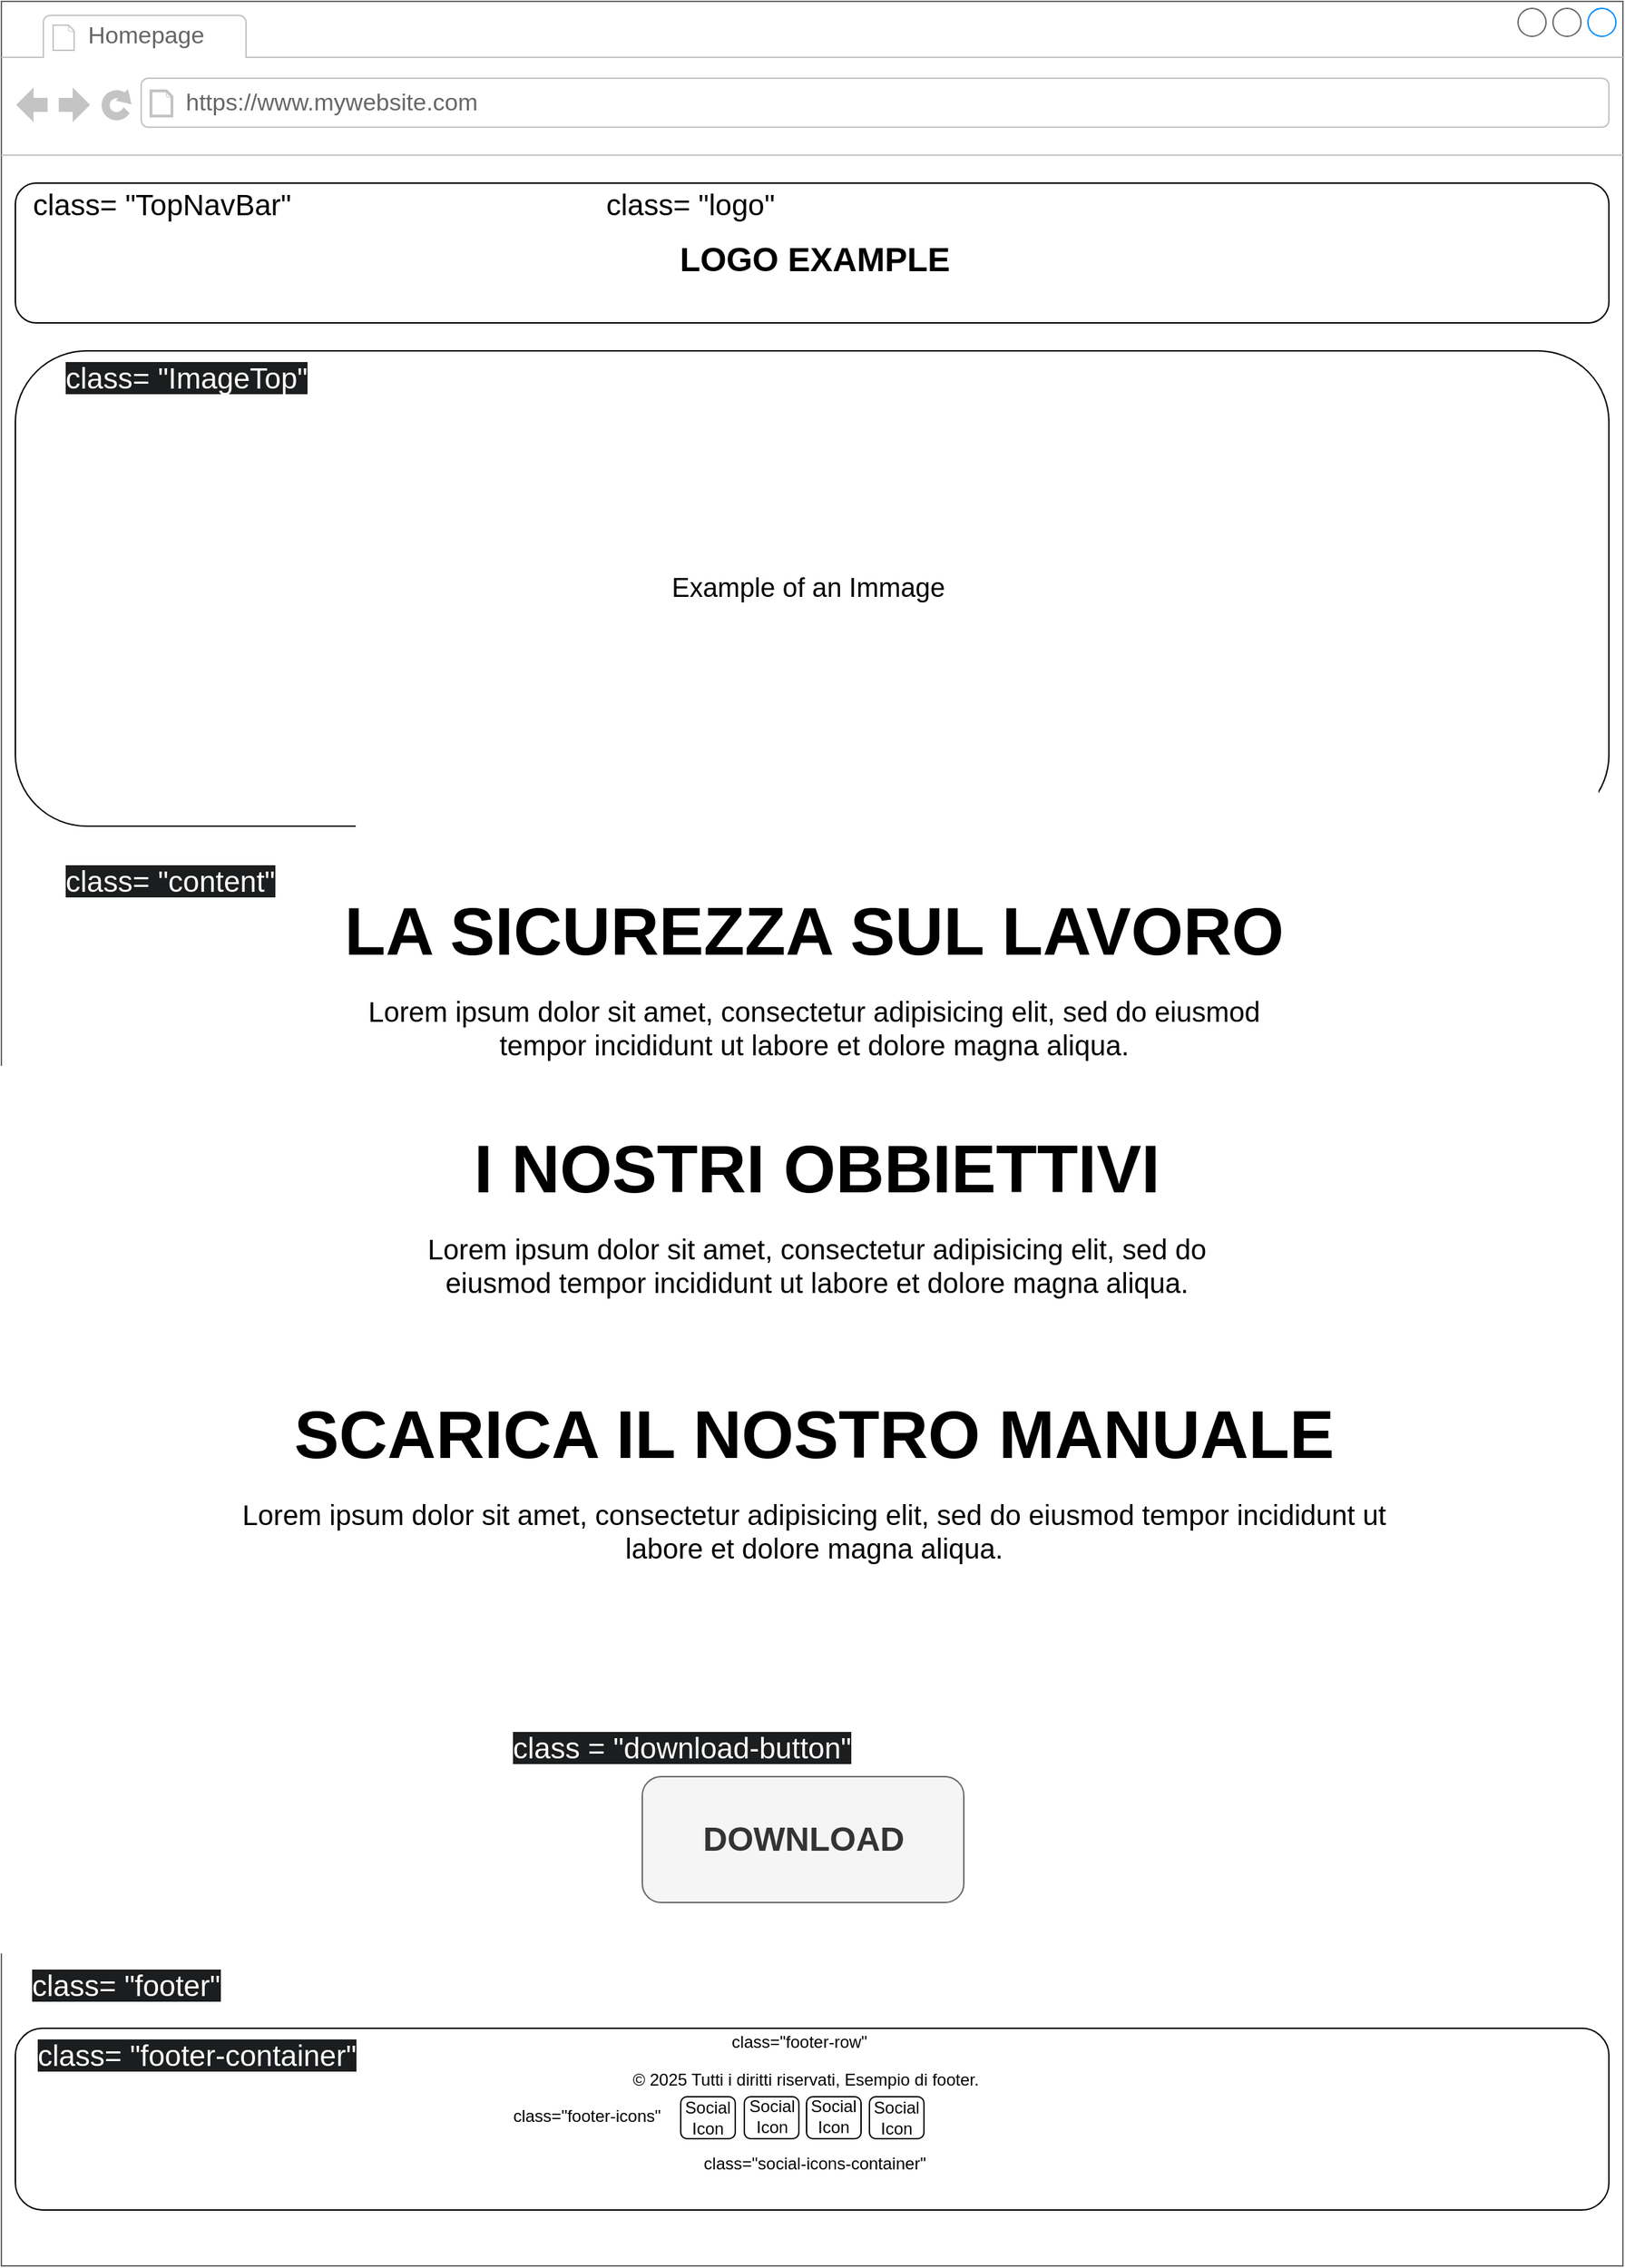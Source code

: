 <mxfile version="26.0.9">
  <diagram name="Pagina-1" id="QibgjOniL0vtOL7bSYvJ">
    <mxGraphModel dx="1187" dy="1378" grid="1" gridSize="10" guides="1" tooltips="1" connect="1" arrows="1" fold="1" page="1" pageScale="1" pageWidth="1169" pageHeight="827" math="0" shadow="0">
      <root>
        <mxCell id="0" />
        <mxCell id="1" parent="0" />
        <mxCell id="GLVEf8dOy-uqK-uEIykc-17" value="" style="strokeWidth=1;shadow=0;dashed=0;align=center;html=1;shape=mxgraph.mockup.containers.browserWindow;rSize=0;strokeColor=#666666;strokeColor2=#008cff;strokeColor3=#c4c4c4;mainText=,;recursiveResize=0;fillColor=default;" parent="1" vertex="1">
          <mxGeometry x="6" width="1160" height="1620" as="geometry" />
        </mxCell>
        <mxCell id="GLVEf8dOy-uqK-uEIykc-18" value="Homepage" style="strokeWidth=1;shadow=0;dashed=0;align=center;html=1;shape=mxgraph.mockup.containers.anchor;fontSize=17;fontColor=#666666;align=left;whiteSpace=wrap;" parent="GLVEf8dOy-uqK-uEIykc-17" vertex="1">
          <mxGeometry x="60" y="12" width="110" height="26" as="geometry" />
        </mxCell>
        <mxCell id="GLVEf8dOy-uqK-uEIykc-19" value="https://www.mywebsite.com" style="strokeWidth=1;shadow=0;dashed=0;align=center;html=1;shape=mxgraph.mockup.containers.anchor;rSize=0;fontSize=17;fontColor=#666666;align=left;" parent="GLVEf8dOy-uqK-uEIykc-17" vertex="1">
          <mxGeometry x="130" y="60" width="250" height="26" as="geometry" />
        </mxCell>
        <mxCell id="GLVEf8dOy-uqK-uEIykc-20" value="" style="rounded=1;whiteSpace=wrap;html=1;" parent="GLVEf8dOy-uqK-uEIykc-17" vertex="1">
          <mxGeometry x="10" y="130" width="1140" height="100" as="geometry" />
        </mxCell>
        <mxCell id="GLVEf8dOy-uqK-uEIykc-21" value="&lt;font face=&quot;Helvetica&quot; style=&quot;font-size: 24px;&quot;&gt;&lt;b style=&quot;&quot;&gt;LOGO EXAMPLE&lt;/b&gt;&lt;/font&gt;" style="text;html=1;align=center;verticalAlign=middle;whiteSpace=wrap;rounded=0;strokeWidth=2;" parent="GLVEf8dOy-uqK-uEIykc-17" vertex="1">
          <mxGeometry x="461.5" y="170" width="240" height="30" as="geometry" />
        </mxCell>
        <mxCell id="GLVEf8dOy-uqK-uEIykc-24" value="&lt;span style=&quot;font-size: 24px;&quot;&gt;&lt;b&gt;DOWNLOAD&lt;/b&gt;&lt;/span&gt;" style="rounded=1;fillColor=#f5f5f5;strokeColor=#666666;html=1;whiteSpace=wrap;fontColor=#333333;align=center;verticalAlign=middle;fontStyle=0;fontSize=12;sketch=0;" parent="GLVEf8dOy-uqK-uEIykc-17" vertex="1">
          <mxGeometry x="458.5" y="1270" width="230" height="90" as="geometry" />
        </mxCell>
        <mxCell id="GLVEf8dOy-uqK-uEIykc-25" value="&lt;h1 style=&quot;text-align: center; margin-top: 0px;&quot;&gt;&lt;font style=&quot;font-size: 48px;&quot;&gt;I NOSTRI OBBIETTIVI&lt;/font&gt;&lt;/h1&gt;&lt;p style=&quot;text-align: center;&quot;&gt;&lt;font style=&quot;font-size: 20px;&quot;&gt;Lorem ipsum dolor sit amet, consectetur adipisicing elit, sed do eiusmod tempor incididunt ut labore et dolore magna aliqua.&lt;/font&gt;&lt;/p&gt;" style="text;html=1;whiteSpace=wrap;overflow=hidden;rounded=0;" parent="GLVEf8dOy-uqK-uEIykc-17" vertex="1">
          <mxGeometry x="280" y="800" width="605" height="190" as="geometry" />
        </mxCell>
        <mxCell id="GLVEf8dOy-uqK-uEIykc-26" value="&lt;h1 style=&quot;text-align: center; margin-top: 0px;&quot;&gt;&lt;font style=&quot;font-size: 48px;&quot;&gt;LA SICUREZZA SUL LAVORO&lt;/font&gt;&lt;/h1&gt;&lt;p style=&quot;text-align: center;&quot;&gt;&lt;font style=&quot;font-size: 20px;&quot;&gt;Lorem ipsum dolor sit amet, consectetur adipisicing elit, sed do eiusmod tempor incididunt ut labore et dolore magna aliqua.&lt;/font&gt;&lt;/p&gt;" style="text;html=1;whiteSpace=wrap;overflow=hidden;rounded=0;" parent="GLVEf8dOy-uqK-uEIykc-17" vertex="1">
          <mxGeometry x="228.75" y="630" width="702.5" height="190" as="geometry" />
        </mxCell>
        <mxCell id="GLVEf8dOy-uqK-uEIykc-27" value="&lt;font style=&quot;font-size: 19px;&quot;&gt;Example of an Immage&amp;nbsp;&lt;/font&gt;" style="rounded=1;whiteSpace=wrap;html=1;align=center;" parent="GLVEf8dOy-uqK-uEIykc-17" vertex="1">
          <mxGeometry x="10" y="250" width="1140" height="340" as="geometry" />
        </mxCell>
        <mxCell id="GLVEf8dOy-uqK-uEIykc-28" value="&lt;h1 style=&quot;text-align: center; margin-top: 0px;&quot;&gt;&lt;span style=&quot;font-size: 48px;&quot;&gt;SCARICA IL NOSTRO MANUALE&lt;/span&gt;&lt;/h1&gt;&lt;p style=&quot;text-align: center;&quot;&gt;&lt;font style=&quot;font-size: 20px;&quot;&gt;Lorem ipsum dolor sit amet, consectetur adipisicing elit, sed do eiusmod tempor incididunt ut labore et dolore magna aliqua.&lt;/font&gt;&lt;/p&gt;" style="text;html=1;whiteSpace=wrap;overflow=hidden;rounded=0;" parent="GLVEf8dOy-uqK-uEIykc-17" vertex="1">
          <mxGeometry x="153.75" y="990" width="852.5" height="190" as="geometry" />
        </mxCell>
        <mxCell id="GLVEf8dOy-uqK-uEIykc-29" value="" style="rounded=1;whiteSpace=wrap;html=1;" parent="GLVEf8dOy-uqK-uEIykc-17" vertex="1">
          <mxGeometry x="10" y="1450" width="1140" height="130" as="geometry" />
        </mxCell>
        <mxCell id="GLVEf8dOy-uqK-uEIykc-30" value="© 2025 Tutti i diritti riservati, Esempio di footer." style="text;html=1;align=center;verticalAlign=middle;whiteSpace=wrap;rounded=0;" parent="GLVEf8dOy-uqK-uEIykc-17" vertex="1">
          <mxGeometry x="411" y="1472" width="329" height="30" as="geometry" />
        </mxCell>
        <mxCell id="GLVEf8dOy-uqK-uEIykc-31" value="Social Icon" style="text;html=1;align=center;verticalAlign=middle;whiteSpace=wrap;rounded=0;" parent="GLVEf8dOy-uqK-uEIykc-17" vertex="1">
          <mxGeometry x="491" y="1504" width="29" height="20" as="geometry" />
        </mxCell>
        <mxCell id="GLVEf8dOy-uqK-uEIykc-32" value="Social Icon" style="text;html=1;align=center;verticalAlign=middle;whiteSpace=wrap;rounded=0;" parent="GLVEf8dOy-uqK-uEIykc-17" vertex="1">
          <mxGeometry x="536.5" y="1503" width="29" height="20" as="geometry" />
        </mxCell>
        <mxCell id="GLVEf8dOy-uqK-uEIykc-33" value="Social Icon" style="text;html=1;align=center;verticalAlign=middle;whiteSpace=wrap;rounded=0;" parent="GLVEf8dOy-uqK-uEIykc-17" vertex="1">
          <mxGeometry x="581" y="1503" width="29" height="20" as="geometry" />
        </mxCell>
        <mxCell id="GLVEf8dOy-uqK-uEIykc-34" value="Social Icon" style="text;html=1;align=center;verticalAlign=middle;whiteSpace=wrap;rounded=0;" parent="GLVEf8dOy-uqK-uEIykc-17" vertex="1">
          <mxGeometry x="626" y="1504" width="29" height="20" as="geometry" />
        </mxCell>
        <mxCell id="GLVEf8dOy-uqK-uEIykc-35" value="" style="rounded=1;whiteSpace=wrap;html=1;fillColor=none;" parent="GLVEf8dOy-uqK-uEIykc-17" vertex="1">
          <mxGeometry x="486" y="1499" width="39" height="30" as="geometry" />
        </mxCell>
        <mxCell id="GLVEf8dOy-uqK-uEIykc-36" value="" style="rounded=1;whiteSpace=wrap;html=1;fillColor=none;" parent="GLVEf8dOy-uqK-uEIykc-17" vertex="1">
          <mxGeometry x="531.5" y="1499" width="39" height="30" as="geometry" />
        </mxCell>
        <mxCell id="GLVEf8dOy-uqK-uEIykc-37" value="" style="rounded=1;whiteSpace=wrap;html=1;fillColor=none;" parent="GLVEf8dOy-uqK-uEIykc-17" vertex="1">
          <mxGeometry x="621" y="1499" width="39" height="30" as="geometry" />
        </mxCell>
        <mxCell id="GLVEf8dOy-uqK-uEIykc-38" value="" style="rounded=1;whiteSpace=wrap;html=1;fillColor=none;" parent="GLVEf8dOy-uqK-uEIykc-17" vertex="1">
          <mxGeometry x="576" y="1499" width="39" height="30" as="geometry" />
        </mxCell>
        <mxCell id="MGzSuqy6B9GJcPSNwQFl-1" value="&lt;font style=&quot;font-size: 21px;&quot;&gt;class= &quot;TopNavBar&quot;&lt;/font&gt;" style="text;html=1;align=center;verticalAlign=middle;whiteSpace=wrap;rounded=0;" parent="GLVEf8dOy-uqK-uEIykc-17" vertex="1">
          <mxGeometry x="7" y="130" width="216" height="30" as="geometry" />
        </mxCell>
        <mxCell id="MGzSuqy6B9GJcPSNwQFl-2" value="&lt;span style=&quot;font-size: 21px;&quot;&gt;class= &quot;logo&quot;&lt;/span&gt;" style="text;html=1;align=center;verticalAlign=middle;whiteSpace=wrap;rounded=0;" parent="GLVEf8dOy-uqK-uEIykc-17" vertex="1">
          <mxGeometry x="380" y="130" width="226" height="30" as="geometry" />
        </mxCell>
        <mxCell id="MGzSuqy6B9GJcPSNwQFl-3" value="&lt;span style=&quot;color: rgb(255, 255, 255); font-family: Helvetica; font-size: 21px; font-style: normal; font-variant-ligatures: normal; font-variant-caps: normal; font-weight: 400; letter-spacing: normal; orphans: 2; text-align: center; text-indent: 0px; text-transform: none; widows: 2; word-spacing: 0px; -webkit-text-stroke-width: 0px; white-space: normal; background-color: rgb(27, 29, 30); text-decoration-thickness: initial; text-decoration-style: initial; text-decoration-color: initial; float: none; display: inline !important;&quot;&gt;class= &quot;ImageTop&quot;&lt;/span&gt;" style="text;whiteSpace=wrap;html=1;" parent="GLVEf8dOy-uqK-uEIykc-17" vertex="1">
          <mxGeometry x="44" y="250" width="216" height="50" as="geometry" />
        </mxCell>
        <mxCell id="MGzSuqy6B9GJcPSNwQFl-4" value="&lt;span style=&quot;color: rgb(255, 255, 255); font-family: Helvetica; font-size: 21px; font-style: normal; font-variant-ligatures: normal; font-variant-caps: normal; font-weight: 400; letter-spacing: normal; orphans: 2; text-align: center; text-indent: 0px; text-transform: none; widows: 2; word-spacing: 0px; -webkit-text-stroke-width: 0px; white-space: normal; background-color: rgb(27, 29, 30); text-decoration-thickness: initial; text-decoration-style: initial; text-decoration-color: initial; float: none; display: inline !important;&quot;&gt;class= &quot;content&quot;&lt;/span&gt;" style="text;whiteSpace=wrap;html=1;" parent="GLVEf8dOy-uqK-uEIykc-17" vertex="1">
          <mxGeometry x="44" y="610" width="181.25" height="50" as="geometry" />
        </mxCell>
        <mxCell id="MGzSuqy6B9GJcPSNwQFl-5" value="&lt;span style=&quot;color: rgb(255, 255, 255); font-family: Helvetica; font-size: 21px; font-style: normal; font-variant-ligatures: normal; font-variant-caps: normal; font-weight: 400; letter-spacing: normal; orphans: 2; text-align: center; text-indent: 0px; text-transform: none; widows: 2; word-spacing: 0px; -webkit-text-stroke-width: 0px; white-space: normal; background-color: rgb(27, 29, 30); text-decoration-thickness: initial; text-decoration-style: initial; text-decoration-color: initial; float: none; display: inline !important;&quot;&gt;class = &quot;download-button&quot;&lt;/span&gt;" style="text;whiteSpace=wrap;html=1;" parent="GLVEf8dOy-uqK-uEIykc-17" vertex="1">
          <mxGeometry x="364" y="1230" width="256" height="50" as="geometry" />
        </mxCell>
        <mxCell id="MGzSuqy6B9GJcPSNwQFl-6" value="&lt;span style=&quot;color: rgb(255, 255, 255); font-family: Helvetica; font-size: 21px; font-style: normal; font-variant-ligatures: normal; font-variant-caps: normal; font-weight: 400; letter-spacing: normal; orphans: 2; text-align: center; text-indent: 0px; text-transform: none; widows: 2; word-spacing: 0px; -webkit-text-stroke-width: 0px; white-space: normal; background-color: rgb(27, 29, 30); text-decoration-thickness: initial; text-decoration-style: initial; text-decoration-color: initial; float: none; display: inline !important;&quot;&gt;class= &quot;footer&quot;&lt;/span&gt;" style="text;whiteSpace=wrap;html=1;" parent="GLVEf8dOy-uqK-uEIykc-17" vertex="1">
          <mxGeometry x="20" y="1400" width="156" height="50" as="geometry" />
        </mxCell>
        <mxCell id="MGzSuqy6B9GJcPSNwQFl-9" value="class=&quot;social-icons-container&quot;" style="text;html=1;align=center;verticalAlign=middle;whiteSpace=wrap;rounded=0;" parent="GLVEf8dOy-uqK-uEIykc-17" vertex="1">
          <mxGeometry x="411.5" y="1532" width="340" height="30" as="geometry" />
        </mxCell>
        <mxCell id="MGzSuqy6B9GJcPSNwQFl-10" value="&lt;span style=&quot;color: rgb(255, 255, 255); font-family: Helvetica; font-size: 21px; font-style: normal; font-variant-ligatures: normal; font-variant-caps: normal; font-weight: 400; letter-spacing: normal; orphans: 2; text-align: center; text-indent: 0px; text-transform: none; widows: 2; word-spacing: 0px; -webkit-text-stroke-width: 0px; white-space: normal; background-color: rgb(27, 29, 30); text-decoration-thickness: initial; text-decoration-style: initial; text-decoration-color: initial; float: none; display: inline !important;&quot;&gt;class= &quot;footer-container&quot;&lt;/span&gt;" style="text;whiteSpace=wrap;html=1;" parent="GLVEf8dOy-uqK-uEIykc-17" vertex="1">
          <mxGeometry x="24" y="1450" width="246" height="50" as="geometry" />
        </mxCell>
        <mxCell id="MGzSuqy6B9GJcPSNwQFl-11" value="class=&quot;footer-row&quot;" style="text;html=1;align=center;verticalAlign=middle;whiteSpace=wrap;rounded=0;" parent="GLVEf8dOy-uqK-uEIykc-17" vertex="1">
          <mxGeometry x="411" y="1445" width="320" height="30" as="geometry" />
        </mxCell>
        <mxCell id="3HCNaE080ZGyplkPHIwk-1" value="class=&quot;footer-icons&quot;" style="text;html=1;align=center;verticalAlign=middle;whiteSpace=wrap;rounded=0;" vertex="1" parent="GLVEf8dOy-uqK-uEIykc-17">
          <mxGeometry x="354" y="1498" width="130" height="30" as="geometry" />
        </mxCell>
      </root>
    </mxGraphModel>
  </diagram>
</mxfile>
